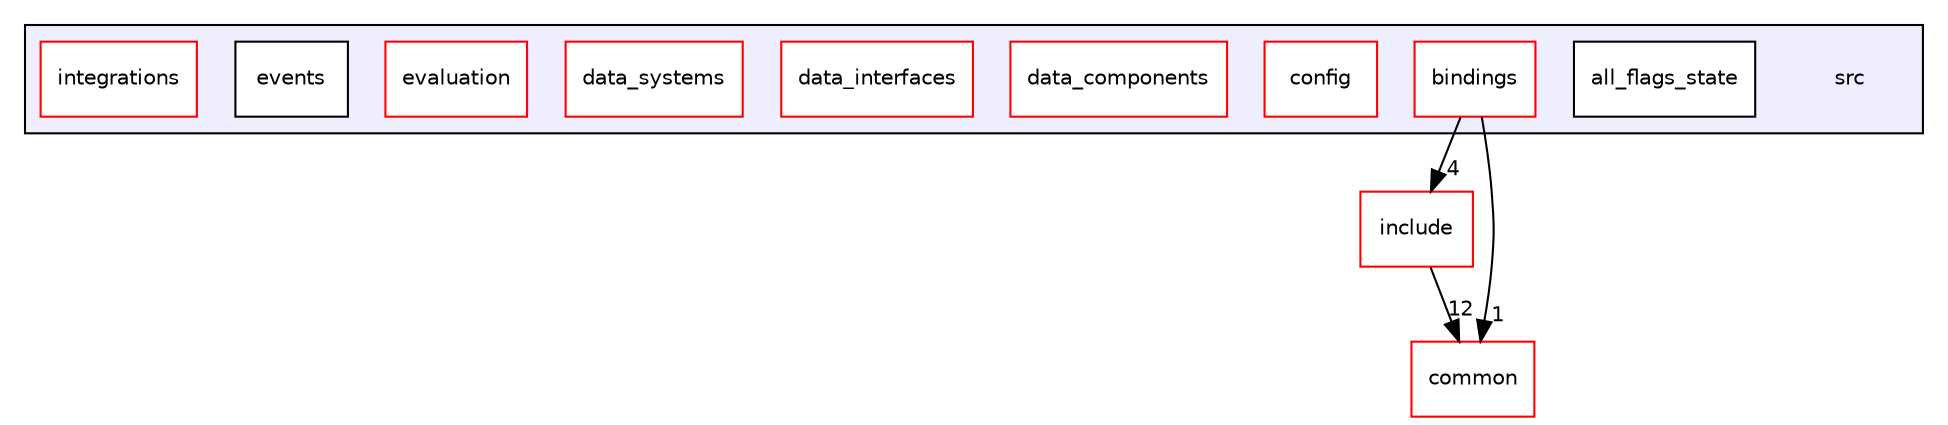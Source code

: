 digraph "src" {
  compound=true
  node [ fontsize="10", fontname="Helvetica"];
  edge [ labelfontsize="10", labelfontname="Helvetica"];
  subgraph clusterdir_fc4e82db077d097d2f0d3a69cff9e6aa {
    graph [ bgcolor="#eeeeff", pencolor="black", label="" URL="dir_fc4e82db077d097d2f0d3a69cff9e6aa.html"];
    dir_fc4e82db077d097d2f0d3a69cff9e6aa [shape=plaintext label="src"];
  dir_adb6e22ba2d9b90f41a2a6b5afd85fc6 [shape=box label="all_flags_state" fillcolor="white" style="filled" URL="dir_adb6e22ba2d9b90f41a2a6b5afd85fc6.html"];
  dir_9f228a3661567d607538a774f7be911e [shape=box label="bindings" fillcolor="white" style="filled" color="red" URL="dir_9f228a3661567d607538a774f7be911e.html"];
  dir_04614cc99532f9fbee9363a716b3274d [shape=box label="config" fillcolor="white" style="filled" color="red" URL="dir_04614cc99532f9fbee9363a716b3274d.html"];
  dir_0a2e870ad26a9a09fada32945d21de2f [shape=box label="data_components" fillcolor="white" style="filled" color="red" URL="dir_0a2e870ad26a9a09fada32945d21de2f.html"];
  dir_c38fa70dadab6a9b2a716be1f510330d [shape=box label="data_interfaces" fillcolor="white" style="filled" color="red" URL="dir_c38fa70dadab6a9b2a716be1f510330d.html"];
  dir_356d7db88b1dd125261dc79a244c4f5c [shape=box label="data_systems" fillcolor="white" style="filled" color="red" URL="dir_356d7db88b1dd125261dc79a244c4f5c.html"];
  dir_f5748f87b1aceaf3a7f64fb7c3ae7edb [shape=box label="evaluation" fillcolor="white" style="filled" color="red" URL="dir_f5748f87b1aceaf3a7f64fb7c3ae7edb.html"];
  dir_09c6ac6be97d020d1f36b20bcb9936a2 [shape=box label="events" fillcolor="white" style="filled" URL="dir_09c6ac6be97d020d1f36b20bcb9936a2.html"];
  dir_f97adb062a65423db33abd327ef204d9 [shape=box label="integrations" fillcolor="white" style="filled" color="red" URL="dir_f97adb062a65423db33abd327ef204d9.html"];
  }
  dir_64935be2e6acbe67e7af58c3c88223ed [shape=box label="include" fillcolor="white" style="filled" color="red" URL="dir_64935be2e6acbe67e7af58c3c88223ed.html"];
  dir_bdd9a5d540de89e9fe90efdfc6973a4f [shape=box label="common" fillcolor="white" style="filled" color="red" URL="dir_bdd9a5d540de89e9fe90efdfc6973a4f.html"];
  dir_64935be2e6acbe67e7af58c3c88223ed->dir_bdd9a5d540de89e9fe90efdfc6973a4f [headlabel="12", labeldistance=1.5 headhref="dir_000027_000000.html"];
  dir_9f228a3661567d607538a774f7be911e->dir_64935be2e6acbe67e7af58c3c88223ed [headlabel="4", labeldistance=1.5 headhref="dir_000049_000027.html"];
  dir_9f228a3661567d607538a774f7be911e->dir_bdd9a5d540de89e9fe90efdfc6973a4f [headlabel="1", labeldistance=1.5 headhref="dir_000049_000000.html"];
}
